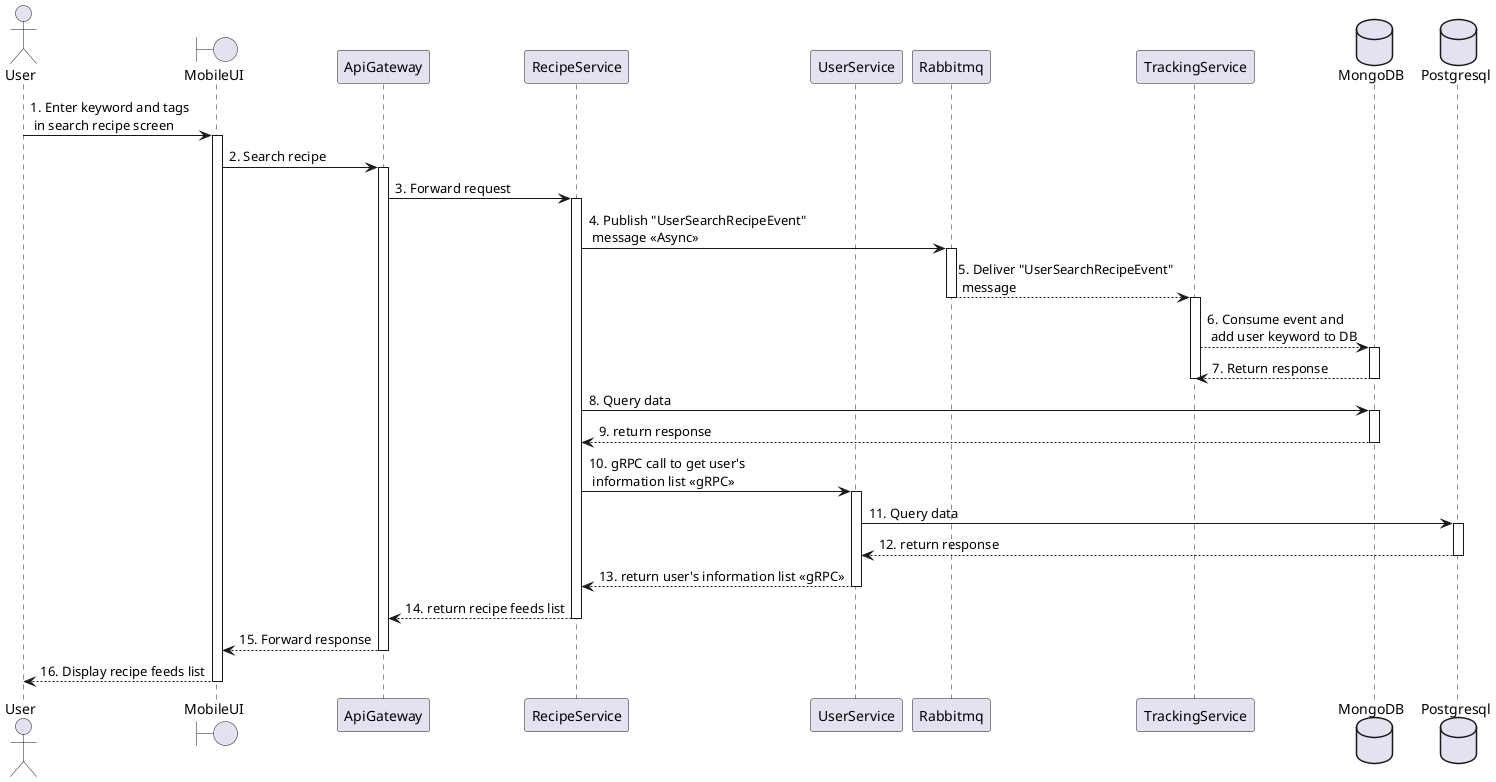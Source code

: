 @startuml SearchRecipe
actor User
boundary MobileUI
participant ApiGateway
participant RecipeService
participant UserService
participant Rabbitmq
participant TrackingService
database MongoDB
database Postgresql


User -> MobileUI: 1. Enter keyword and tags \n in search recipe screen
activate MobileUI

MobileUI -> ApiGateway: 2. Search recipe
activate ApiGateway

ApiGateway -> RecipeService: 3. Forward request
activate RecipeService

RecipeService -> Rabbitmq: 4. Publish "UserSearchRecipeEvent" \n message <<Async>>
activate Rabbitmq
Rabbitmq --> TrackingService: 5. Deliver "UserSearchRecipeEvent"\n message
deactivate Rabbitmq
activate TrackingService
TrackingService --> MongoDB: 6. Consume event and \n add user keyword to DB
activate MongoDB
MongoDB --> TrackingService: 7. Return response
deactivate MongoDB
deactivate TrackingService

RecipeService -> MongoDB: 8. Query data
activate MongoDB
RecipeService <-- MongoDB: 9. return response
deactivate MongoDB

RecipeService -> UserService: 10. gRPC call to get user's \n information list <<gRPC>>
activate UserService
UserService -> Postgresql: 11. Query data
activate Postgresql
UserService <-- Postgresql: 12. return response
deactivate Postgresql
RecipeService <-- UserService: 13. return user's information list <<gRPC>>
deactivate UserService

ApiGateway <-- RecipeService: 14. return recipe feeds list
deactivate RecipeService
MobileUI <-- ApiGateway: 15. Forward response
deactivate ApiGateway
User <-- MobileUI: 16. Display recipe feeds list
deactivate MobileUI

@enduml
